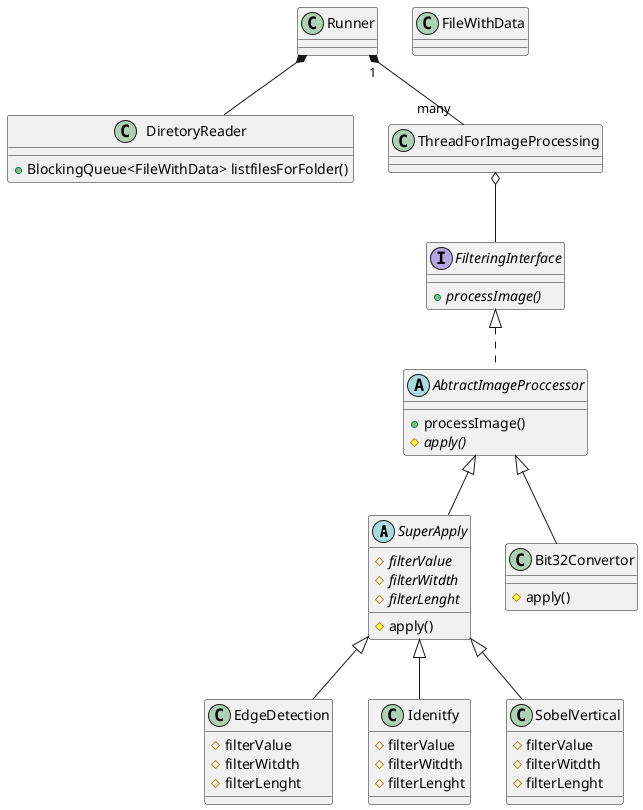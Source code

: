 @startuml
abstract        SuperApply
abstract        AbtractImageProccessor
class           DiretoryReader
class           Bit32Convertor
class           EdgeDetection
class           ThreadForImageProcessing
class           Runner
class           FileWithData
class           Idenitfy
class           SobelVertical
interface       FilteringInterface
FilteringInterface <|.. AbtractImageProccessor  
AbtractImageProccessor ^--  SuperApply
SuperApply ^-- EdgeDetection
SuperApply ^-- Idenitfy
SuperApply ^-- SobelVertical
AbtractImageProccessor ^--  Bit32Convertor
ThreadForImageProcessing o-- FilteringInterface
Runner *-- DiretoryReader
Runner "1" *-- "many" ThreadForImageProcessing

FilteringInterface : {abstract}+processImage()
DiretoryReader : +BlockingQueue<FileWithData> listfilesForFolder()
AbtractImageProccessor : +processImage()
AbtractImageProccessor : {abstract}#apply()
Bit32Convertor : #apply()
SuperApply : #apply() 
SuperApply : {abstract}#filterValue 
SuperApply : {abstract}#filterWitdth 
SuperApply : {abstract}#filterLenght
EdgeDetection : #filterValue 
EdgeDetection : #filterWitdth 
EdgeDetection : #filterLenght
Idenitfy : #filterValue 
Idenitfy : #filterWitdth 
Idenitfy : #filterLenght
SobelVertical : #filterValue 
SobelVertical : #filterWitdth 
SobelVertical : #filterLenght
@enduml
